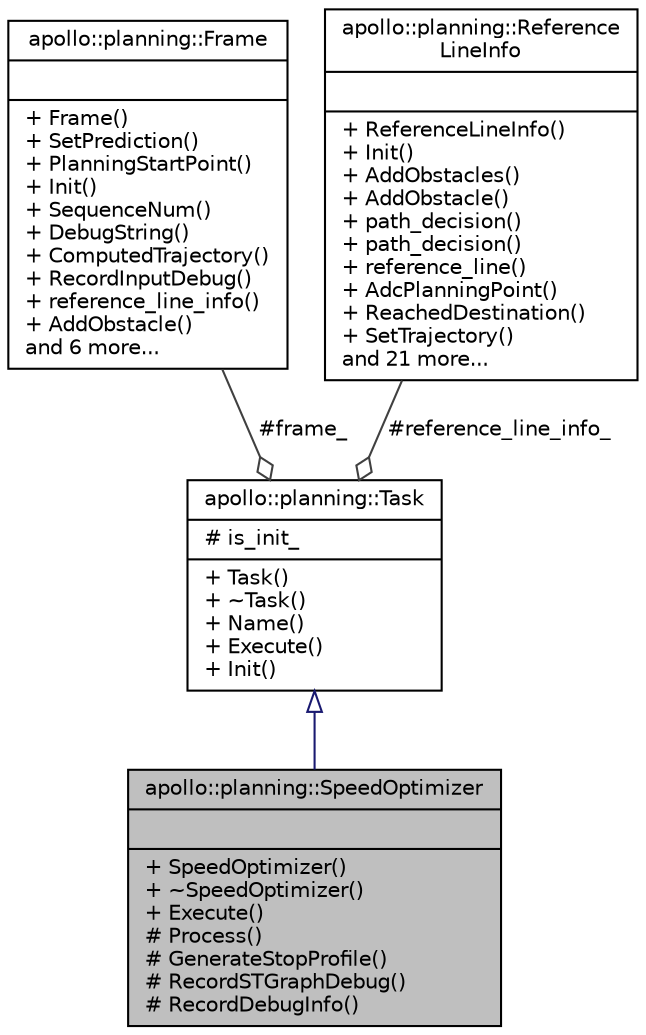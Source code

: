 digraph "apollo::planning::SpeedOptimizer"
{
  edge [fontname="Helvetica",fontsize="10",labelfontname="Helvetica",labelfontsize="10"];
  node [fontname="Helvetica",fontsize="10",shape=record];
  Node1 [label="{apollo::planning::SpeedOptimizer\n||+ SpeedOptimizer()\l+ ~SpeedOptimizer()\l+ Execute()\l# Process()\l# GenerateStopProfile()\l# RecordSTGraphDebug()\l# RecordDebugInfo()\l}",height=0.2,width=0.4,color="black", fillcolor="grey75", style="filled" fontcolor="black"];
  Node2 -> Node1 [dir="back",color="midnightblue",fontsize="10",style="solid",arrowtail="onormal",fontname="Helvetica"];
  Node2 [label="{apollo::planning::Task\n|# is_init_\l|+ Task()\l+ ~Task()\l+ Name()\l+ Execute()\l+ Init()\l}",height=0.2,width=0.4,color="black", fillcolor="white", style="filled",URL="$classapollo_1_1planning_1_1Task.html"];
  Node3 -> Node2 [color="grey25",fontsize="10",style="solid",label=" #frame_" ,arrowhead="odiamond",fontname="Helvetica"];
  Node3 [label="{apollo::planning::Frame\n||+ Frame()\l+ SetPrediction()\l+ PlanningStartPoint()\l+ Init()\l+ SequenceNum()\l+ DebugString()\l+ ComputedTrajectory()\l+ RecordInputDebug()\l+ reference_line_info()\l+ AddObstacle()\land 6 more...\l}",height=0.2,width=0.4,color="black", fillcolor="white", style="filled",URL="$classapollo_1_1planning_1_1Frame.html"];
  Node4 -> Node2 [color="grey25",fontsize="10",style="solid",label=" #reference_line_info_" ,arrowhead="odiamond",fontname="Helvetica"];
  Node4 [label="{apollo::planning::Reference\lLineInfo\n||+ ReferenceLineInfo()\l+ Init()\l+ AddObstacles()\l+ AddObstacle()\l+ path_decision()\l+ path_decision()\l+ reference_line()\l+ AdcPlanningPoint()\l+ ReachedDestination()\l+ SetTrajectory()\land 21 more...\l}",height=0.2,width=0.4,color="black", fillcolor="white", style="filled",URL="$classapollo_1_1planning_1_1ReferenceLineInfo.html"];
}
